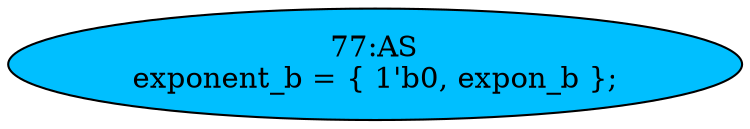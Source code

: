 strict digraph "" {
	node [label="\N"];
	"77:AS"	 [ast="<pyverilog.vparser.ast.Assign object at 0x7f284bdc49d0>",
		def_var="['exponent_b']",
		fillcolor=deepskyblue,
		label="77:AS
exponent_b = { 1'b0, expon_b };",
		statements="[]",
		style=filled,
		typ=Assign,
		use_var="['expon_b']"];
}
